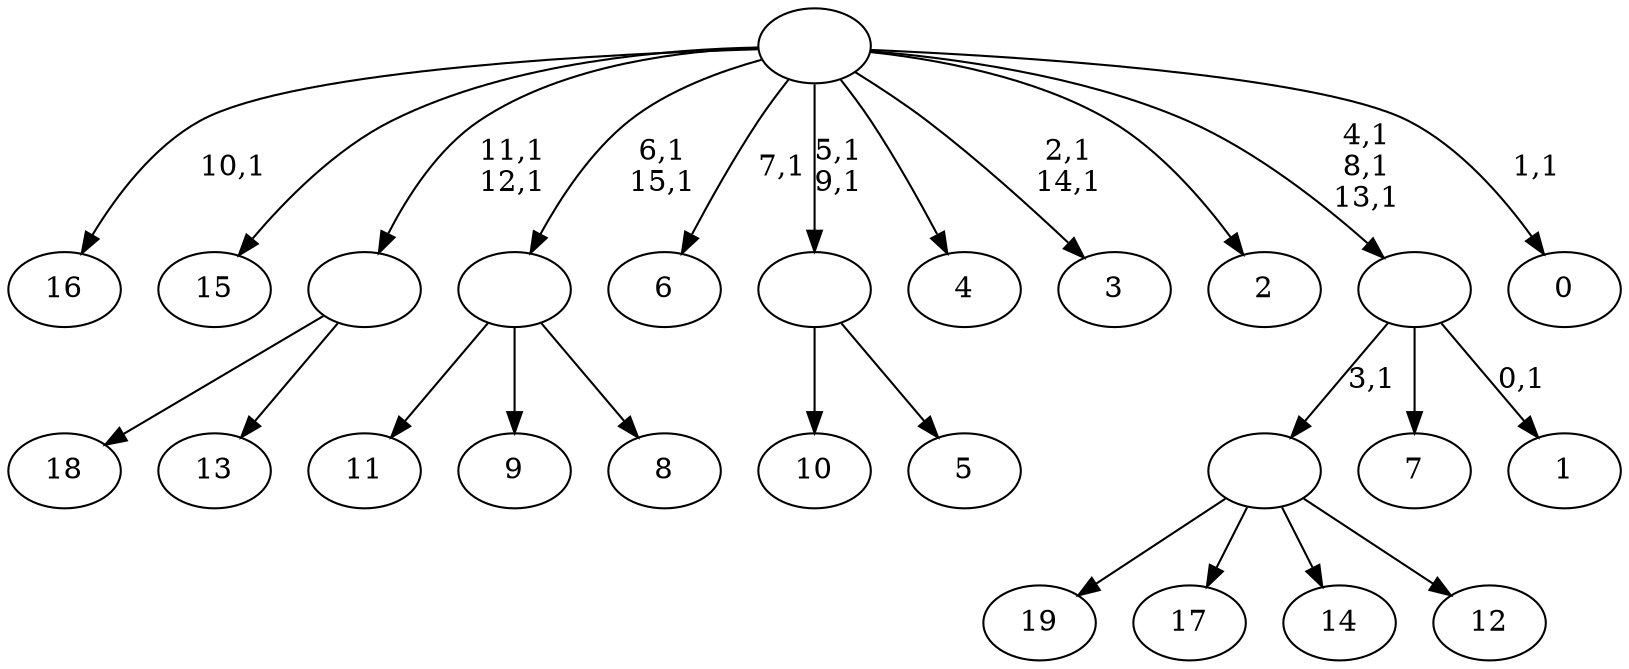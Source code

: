 digraph T {
	36 [label="19"]
	35 [label="18"]
	34 [label="17"]
	33 [label="16"]
	31 [label="15"]
	30 [label="14"]
	29 [label="13"]
	28 [label=""]
	26 [label="12"]
	25 [label=""]
	24 [label="11"]
	23 [label="10"]
	22 [label="9"]
	21 [label="8"]
	20 [label=""]
	18 [label="7"]
	17 [label="6"]
	15 [label="5"]
	14 [label=""]
	12 [label="4"]
	11 [label="3"]
	8 [label="2"]
	7 [label="1"]
	5 [label=""]
	2 [label="0"]
	0 [label=""]
	28 -> 35 [label=""]
	28 -> 29 [label=""]
	25 -> 36 [label=""]
	25 -> 34 [label=""]
	25 -> 30 [label=""]
	25 -> 26 [label=""]
	20 -> 24 [label=""]
	20 -> 22 [label=""]
	20 -> 21 [label=""]
	14 -> 23 [label=""]
	14 -> 15 [label=""]
	5 -> 7 [label="0,1"]
	5 -> 25 [label="3,1"]
	5 -> 18 [label=""]
	0 -> 2 [label="1,1"]
	0 -> 5 [label="4,1\n8,1\n13,1"]
	0 -> 11 [label="2,1\n14,1"]
	0 -> 14 [label="5,1\n9,1"]
	0 -> 17 [label="7,1"]
	0 -> 20 [label="6,1\n15,1"]
	0 -> 28 [label="11,1\n12,1"]
	0 -> 33 [label="10,1"]
	0 -> 31 [label=""]
	0 -> 12 [label=""]
	0 -> 8 [label=""]
}
